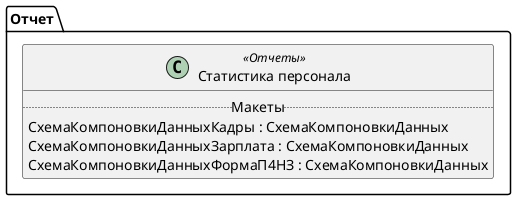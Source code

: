 ﻿@startuml СтатистикаПерсонала
'!include templates.wsd
'..\include templates.wsd
class Отчет.СтатистикаПерсонала as "Статистика персонала" <<Отчеты>>
{
..Макеты..
СхемаКомпоновкиДанныхКадры : СхемаКомпоновкиДанных
СхемаКомпоновкиДанныхЗарплата : СхемаКомпоновкиДанных
СхемаКомпоновкиДанныхФормаП4НЗ : СхемаКомпоновкиДанных
}
@enduml
